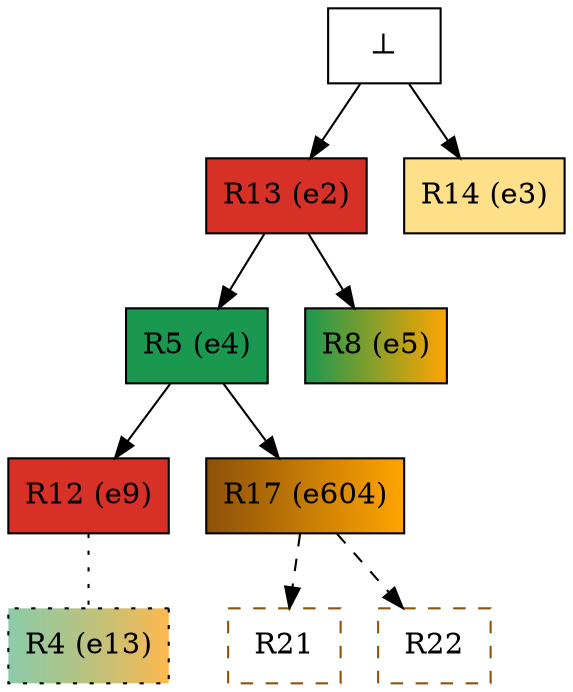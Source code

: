 digraph test {
  e2 -> e4;
  e2 -> e5;
  e4 -> e9;
  e9 -> e13 [arrowhead=none style=dotted];
  e4 -> e604;
  e604 -> r21 [color="black" style=dashed];
  e604 -> r22 [color="black" style=dashed];
  e0 -> e2;
  e0 -> e3;
  e2 [color="black" fillcolor="#d73027:#d73027" label="R13 (e2)" shape=box style=filled];
  e3 [color="black" fillcolor="#fee08b:#fee08b" label="R14 (e3)" shape=box style=filled];
  e4 [color="black" fillcolor="#1a9850:#1a9850" label="R5 (e4)" shape=box style=filled];
  e5 [color="black" fillcolor="#1a9850:orange" label="R8 (e5)" shape=box style=filled];
  e9 [color="black" fillcolor="#d73027:#d73027" label="R12 (e9)" shape=box style=filled];
  e13 [color="black" fillcolor="#1a98507f:#ff9900b1" label="R4 (e13)" shape=box style="filled,dotted"];
  e604 [color="black" fillcolor="#8c510a:orange" label="R17 (e604)" shape=box style=filled];
  e0 [fillcolor="white" label="⊥" shape=box style=filled];
  r21 [fillcolor="transparent" color="#8c510a" label=R21 shape=box style=dashed];
  r22 [fillcolor="transparent" color="#8c510a" label=R22 shape=box style=dashed];
}
